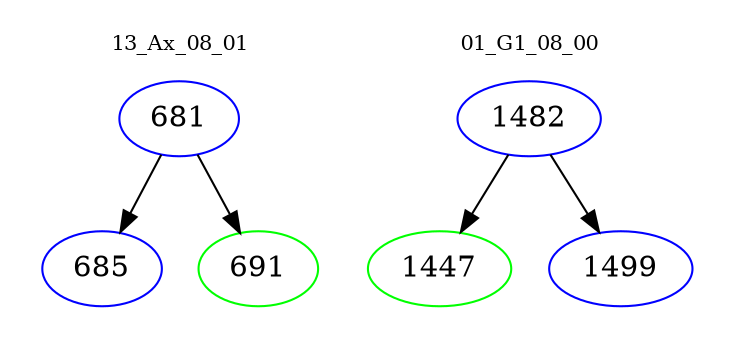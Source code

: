 digraph{
subgraph cluster_0 {
color = white
label = "13_Ax_08_01";
fontsize=10;
T0_681 [label="681", color="blue"]
T0_681 -> T0_685 [color="black"]
T0_685 [label="685", color="blue"]
T0_681 -> T0_691 [color="black"]
T0_691 [label="691", color="green"]
}
subgraph cluster_1 {
color = white
label = "01_G1_08_00";
fontsize=10;
T1_1482 [label="1482", color="blue"]
T1_1482 -> T1_1447 [color="black"]
T1_1447 [label="1447", color="green"]
T1_1482 -> T1_1499 [color="black"]
T1_1499 [label="1499", color="blue"]
}
}
